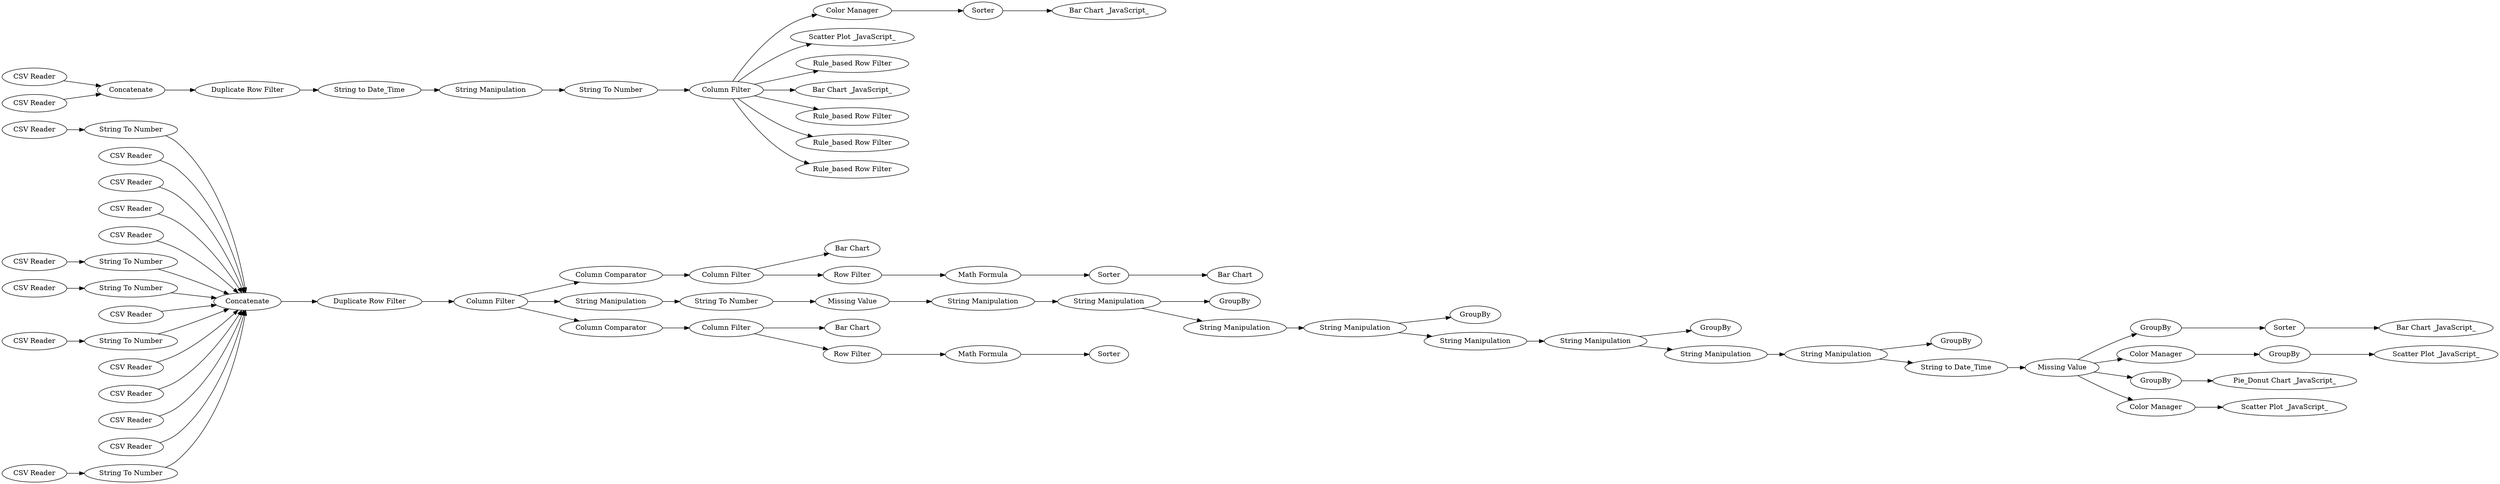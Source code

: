 digraph {
	"-1454067911006575724_85" [label="CSV Reader"]
	"-4723634853220826647_27" [label="Column Filter"]
	"-1454067911006575724_30" [label="Color Manager"]
	"-1454067911006575724_114" [label="Scatter Plot _JavaScript_"]
	"-1454067911006575724_79" [label="CSV Reader"]
	"-4723634853220826647_21" [label="Bar Chart"]
	"-4723634853220826647_73" [label=GroupBy]
	"-4723634853220826647_26" [label="Column Comparator"]
	"-4723634853220826647_75" [label=GroupBy]
	"-1454067911006575724_83" [label="CSV Reader"]
	"-1454067911006575724_123" [label=GroupBy]
	"-4723634853220826647_51" [label="String Manipulation"]
	"-1454067911006575724_38" [label="CSV Reader"]
	"-4723634853220826647_16" [label="Column Filter"]
	"-4723634853220826647_74" [label=GroupBy]
	"-4723634853220826647_28" [label=Sorter]
	"-1454067911006575724_122" [label="Pie_Donut Chart _JavaScript_"]
	"-1454067911006575724_72" [label="CSV Reader"]
	"-1454067911006575724_127" [label="Scatter Plot _JavaScript_"]
	"-1454067911006575724_75" [label="CSV Reader"]
	"-4723634853220826647_35" [label="String To Number"]
	"-1454067911006575724_31" [label=Sorter]
	"-4723634853220826647_23" [label="Math Formula"]
	"-4723634853220826647_62" [label="String Manipulation"]
	"-1454067911006575724_118" [label="Color Manager"]
	"-415495995640085601_28" [label="Duplicate Row Filter"]
	"-415495995640085601_30" [label="Rule_based Row Filter"]
	"-1454067911006575724_76" [label="CSV Reader"]
	"-1454067911006575724_84" [label=Concatenate]
	"-4723634853220826647_65" [label="String Manipulation"]
	"-1454067911006575724_132" [label="String To Number"]
	"-4723634853220826647_76" [label=GroupBy]
	"-4723634853220826647_36" [label="Missing Value"]
	"-1454067911006575724_73" [label="CSV Reader"]
	"-1454067911006575724_128" [label="String To Number"]
	"-4723634853220826647_34" [label="String Manipulation"]
	"-1454067911006575724_40" [label=Concatenate]
	"-4723634853220826647_24" [label=Sorter]
	"-4723634853220826647_77" [label="Missing Value"]
	"-4723634853220826647_22" [label="Row Filter"]
	"-4723634853220826647_20" [label="Column Filter"]
	"-1454067911006575724_129" [label="String To Number"]
	"-1454067911006575724_134" [label="Bar Chart _JavaScript_"]
	"-4723634853220826647_31" [label="Bar Chart"]
	"-1454067911006575724_39" [label="CSV Reader"]
	"-1454067911006575724_135" [label="Bar Chart _JavaScript_"]
	"-1454067911006575724_121" [label=GroupBy]
	"-4723634853220826647_30" [label="Row Filter"]
	"-1454067911006575724_77" [label="CSV Reader"]
	"-415495995640085601_29" [label="Rule_based Row Filter"]
	"-1454067911006575724_120" [label="Scatter Plot _JavaScript_"]
	"-4723634853220826647_25" [label="Duplicate Row Filter"]
	"-4723634853220826647_52" [label="String to Date_Time"]
	"-4723634853220826647_70" [label="String Manipulation"]
	"-415495995640085601_26" [label="String Manipulation"]
	"-4723634853220826647_29" [label="Math Formula"]
	"-1454067911006575724_126" [label=Sorter]
	"-415495995640085601_27" [label="Column Filter"]
	"-1454067911006575724_115" [label=GroupBy]
	"-4723634853220826647_56" [label="String Manipulation"]
	"-1454067911006575724_131" [label="String To Number"]
	"-415495995640085601_31" [label="Rule_based Row Filter"]
	"-1454067911006575724_82" [label="CSV Reader"]
	"-1454067911006575724_133" [label="Bar Chart _JavaScript_"]
	"-4723634853220826647_32" [label="Bar Chart"]
	"-4723634853220826647_58" [label="String Manipulation"]
	"-4723634853220826647_68" [label="String Manipulation"]
	"-1454067911006575724_113" [label="Color Manager"]
	"-1454067911006575724_69" [label="CSV Reader"]
	"-1454067911006575724_81" [label="CSV Reader"]
	"-1454067911006575724_74" [label="CSV Reader"]
	"-1454067911006575724_130" [label="String To Number"]
	"-415495995640085601_32" [label="Rule_based Row Filter"]
	"-4723634853220826647_19" [label="Column Comparator"]
	"-415495995640085601_23" [label="String to Date_Time"]
	"-1454067911006575724_70" [label="CSV Reader"]
	"-4723634853220826647_53" [label="String Manipulation"]
	"-415495995640085601_25" [label="String To Number"]
	"-1454067911006575724_86" [label="CSV Reader"]
	"-4723634853220826647_36" -> "-4723634853220826647_51"
	"-1454067911006575724_128" -> "-1454067911006575724_84"
	"-1454067911006575724_123" -> "-1454067911006575724_126"
	"-415495995640085601_27" -> "-1454067911006575724_134"
	"-4723634853220826647_34" -> "-4723634853220826647_35"
	"-1454067911006575724_126" -> "-1454067911006575724_133"
	"-4723634853220826647_58" -> "-4723634853220826647_56"
	"-1454067911006575724_81" -> "-1454067911006575724_84"
	"-4723634853220826647_30" -> "-4723634853220826647_29"
	"-415495995640085601_23" -> "-415495995640085601_26"
	"-1454067911006575724_76" -> "-1454067911006575724_84"
	"-4723634853220826647_53" -> "-4723634853220826647_73"
	"-4723634853220826647_65" -> "-4723634853220826647_75"
	"-415495995640085601_27" -> "-415495995640085601_32"
	"-415495995640085601_25" -> "-415495995640085601_27"
	"-1454067911006575724_79" -> "-1454067911006575724_84"
	"-1454067911006575724_118" -> "-1454067911006575724_115"
	"-4723634853220826647_65" -> "-4723634853220826647_68"
	"-1454067911006575724_72" -> "-1454067911006575724_131"
	"-1454067911006575724_115" -> "-1454067911006575724_120"
	"-1454067911006575724_132" -> "-1454067911006575724_84"
	"-4723634853220826647_62" -> "-4723634853220826647_65"
	"-4723634853220826647_16" -> "-4723634853220826647_34"
	"-4723634853220826647_27" -> "-4723634853220826647_30"
	"-415495995640085601_28" -> "-415495995640085601_23"
	"-1454067911006575724_39" -> "-1454067911006575724_40"
	"-1454067911006575724_83" -> "-1454067911006575724_84"
	"-4723634853220826647_16" -> "-4723634853220826647_26"
	"-1454067911006575724_38" -> "-1454067911006575724_40"
	"-4723634853220826647_22" -> "-4723634853220826647_23"
	"-415495995640085601_26" -> "-415495995640085601_25"
	"-1454067911006575724_84" -> "-4723634853220826647_25"
	"-1454067911006575724_85" -> "-1454067911006575724_129"
	"-1454067911006575724_77" -> "-1454067911006575724_84"
	"-4723634853220826647_68" -> "-4723634853220826647_70"
	"-1454067911006575724_130" -> "-1454067911006575724_84"
	"-4723634853220826647_70" -> "-4723634853220826647_76"
	"-4723634853220826647_56" -> "-4723634853220826647_74"
	"-1454067911006575724_82" -> "-1454067911006575724_84"
	"-415495995640085601_27" -> "-1454067911006575724_30"
	"-415495995640085601_27" -> "-415495995640085601_30"
	"-1454067911006575724_31" -> "-1454067911006575724_135"
	"-4723634853220826647_77" -> "-1454067911006575724_113"
	"-1454067911006575724_86" -> "-1454067911006575724_130"
	"-1454067911006575724_70" -> "-1454067911006575724_128"
	"-1454067911006575724_121" -> "-1454067911006575724_122"
	"-1454067911006575724_131" -> "-1454067911006575724_84"
	"-1454067911006575724_113" -> "-1454067911006575724_114"
	"-4723634853220826647_77" -> "-1454067911006575724_121"
	"-4723634853220826647_52" -> "-4723634853220826647_77"
	"-4723634853220826647_27" -> "-4723634853220826647_31"
	"-1454067911006575724_73" -> "-1454067911006575724_132"
	"-4723634853220826647_56" -> "-4723634853220826647_62"
	"-4723634853220826647_70" -> "-4723634853220826647_52"
	"-415495995640085601_27" -> "-1454067911006575724_127"
	"-4723634853220826647_53" -> "-4723634853220826647_58"
	"-4723634853220826647_23" -> "-4723634853220826647_24"
	"-4723634853220826647_28" -> "-4723634853220826647_32"
	"-4723634853220826647_29" -> "-4723634853220826647_28"
	"-4723634853220826647_20" -> "-4723634853220826647_21"
	"-415495995640085601_27" -> "-415495995640085601_31"
	"-4723634853220826647_77" -> "-1454067911006575724_123"
	"-4723634853220826647_51" -> "-4723634853220826647_53"
	"-4723634853220826647_26" -> "-4723634853220826647_27"
	"-1454067911006575724_40" -> "-415495995640085601_28"
	"-4723634853220826647_25" -> "-4723634853220826647_16"
	"-415495995640085601_27" -> "-415495995640085601_29"
	"-4723634853220826647_20" -> "-4723634853220826647_22"
	"-4723634853220826647_19" -> "-4723634853220826647_20"
	"-4723634853220826647_35" -> "-4723634853220826647_36"
	"-1454067911006575724_129" -> "-1454067911006575724_84"
	"-4723634853220826647_77" -> "-1454067911006575724_118"
	"-1454067911006575724_74" -> "-1454067911006575724_84"
	"-1454067911006575724_69" -> "-1454067911006575724_84"
	"-1454067911006575724_75" -> "-1454067911006575724_84"
	"-1454067911006575724_30" -> "-1454067911006575724_31"
	"-4723634853220826647_16" -> "-4723634853220826647_19"
	rankdir=LR
}
